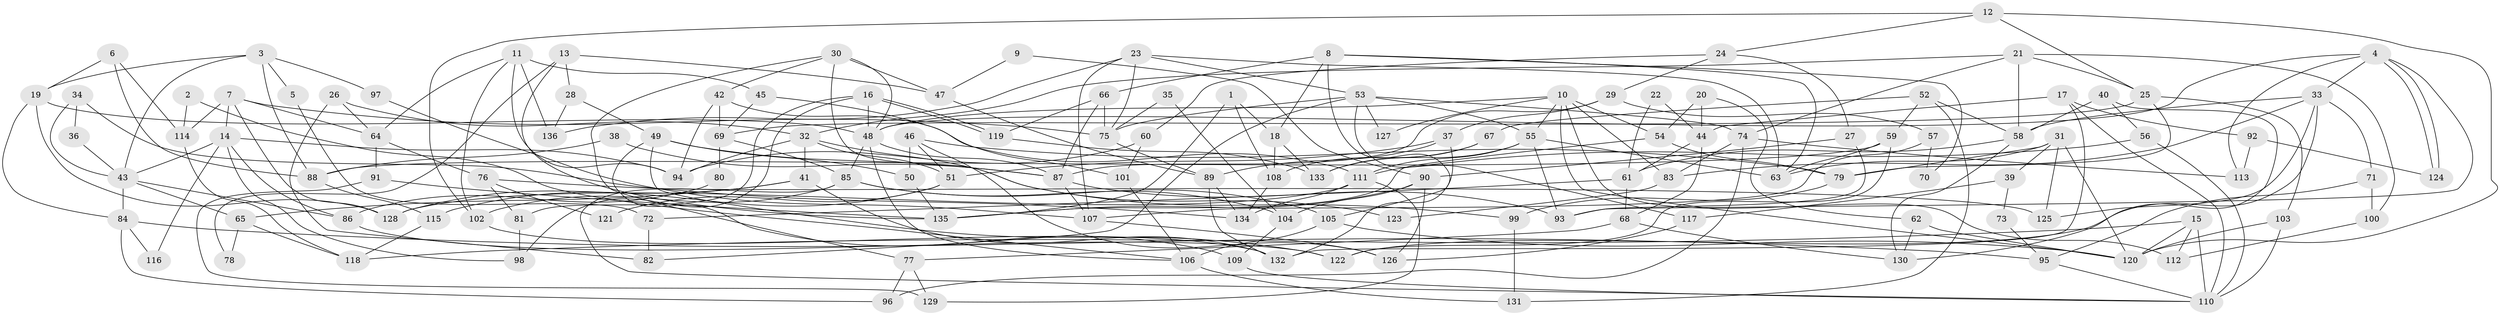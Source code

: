 // Generated by graph-tools (version 1.1) at 2025/36/03/09/25 02:36:16]
// undirected, 136 vertices, 272 edges
graph export_dot {
graph [start="1"]
  node [color=gray90,style=filled];
  1;
  2;
  3;
  4;
  5;
  6;
  7;
  8;
  9;
  10;
  11;
  12;
  13;
  14;
  15;
  16;
  17;
  18;
  19;
  20;
  21;
  22;
  23;
  24;
  25;
  26;
  27;
  28;
  29;
  30;
  31;
  32;
  33;
  34;
  35;
  36;
  37;
  38;
  39;
  40;
  41;
  42;
  43;
  44;
  45;
  46;
  47;
  48;
  49;
  50;
  51;
  52;
  53;
  54;
  55;
  56;
  57;
  58;
  59;
  60;
  61;
  62;
  63;
  64;
  65;
  66;
  67;
  68;
  69;
  70;
  71;
  72;
  73;
  74;
  75;
  76;
  77;
  78;
  79;
  80;
  81;
  82;
  83;
  84;
  85;
  86;
  87;
  88;
  89;
  90;
  91;
  92;
  93;
  94;
  95;
  96;
  97;
  98;
  99;
  100;
  101;
  102;
  103;
  104;
  105;
  106;
  107;
  108;
  109;
  110;
  111;
  112;
  113;
  114;
  115;
  116;
  117;
  118;
  119;
  120;
  121;
  122;
  123;
  124;
  125;
  126;
  127;
  128;
  129;
  130;
  131;
  132;
  133;
  134;
  135;
  136;
  1 -- 135;
  1 -- 108;
  1 -- 18;
  2 -- 106;
  2 -- 114;
  3 -- 19;
  3 -- 43;
  3 -- 5;
  3 -- 88;
  3 -- 97;
  4 -- 48;
  4 -- 124;
  4 -- 124;
  4 -- 33;
  4 -- 93;
  4 -- 113;
  5 -- 72;
  6 -- 88;
  6 -- 114;
  6 -- 19;
  7 -- 14;
  7 -- 128;
  7 -- 64;
  7 -- 75;
  7 -- 114;
  8 -- 66;
  8 -- 63;
  8 -- 18;
  8 -- 70;
  8 -- 132;
  9 -- 47;
  9 -- 90;
  10 -- 112;
  10 -- 83;
  10 -- 48;
  10 -- 54;
  10 -- 55;
  10 -- 120;
  10 -- 127;
  11 -- 45;
  11 -- 94;
  11 -- 64;
  11 -- 102;
  11 -- 136;
  12 -- 25;
  12 -- 120;
  12 -- 24;
  12 -- 102;
  13 -- 28;
  13 -- 135;
  13 -- 47;
  13 -- 78;
  14 -- 94;
  14 -- 43;
  14 -- 86;
  14 -- 98;
  14 -- 116;
  15 -- 120;
  15 -- 118;
  15 -- 110;
  15 -- 112;
  16 -- 48;
  16 -- 119;
  16 -- 119;
  16 -- 81;
  16 -- 98;
  17 -- 132;
  17 -- 110;
  17 -- 44;
  17 -- 92;
  18 -- 108;
  18 -- 133;
  19 -- 48;
  19 -- 84;
  19 -- 128;
  20 -- 54;
  20 -- 62;
  20 -- 44;
  21 -- 32;
  21 -- 25;
  21 -- 58;
  21 -- 74;
  21 -- 100;
  22 -- 44;
  22 -- 61;
  23 -- 75;
  23 -- 63;
  23 -- 53;
  23 -- 107;
  23 -- 136;
  24 -- 29;
  24 -- 27;
  24 -- 60;
  25 -- 103;
  25 -- 79;
  25 -- 69;
  26 -- 32;
  26 -- 64;
  26 -- 82;
  27 -- 93;
  27 -- 90;
  28 -- 136;
  28 -- 49;
  29 -- 37;
  29 -- 87;
  29 -- 57;
  30 -- 48;
  30 -- 47;
  30 -- 42;
  30 -- 77;
  30 -- 123;
  31 -- 63;
  31 -- 125;
  31 -- 39;
  31 -- 79;
  31 -- 120;
  32 -- 41;
  32 -- 51;
  32 -- 94;
  32 -- 99;
  33 -- 58;
  33 -- 71;
  33 -- 83;
  33 -- 122;
  33 -- 125;
  34 -- 134;
  34 -- 43;
  34 -- 36;
  35 -- 104;
  35 -- 75;
  36 -- 43;
  37 -- 89;
  37 -- 105;
  37 -- 51;
  38 -- 88;
  38 -- 87;
  39 -- 117;
  39 -- 73;
  40 -- 56;
  40 -- 130;
  40 -- 58;
  41 -- 128;
  41 -- 132;
  41 -- 65;
  42 -- 69;
  42 -- 94;
  42 -- 111;
  43 -- 86;
  43 -- 84;
  43 -- 65;
  44 -- 61;
  44 -- 68;
  45 -- 69;
  45 -- 101;
  46 -- 79;
  46 -- 50;
  46 -- 51;
  46 -- 126;
  47 -- 89;
  48 -- 87;
  48 -- 85;
  48 -- 106;
  49 -- 109;
  49 -- 87;
  49 -- 50;
  49 -- 122;
  50 -- 135;
  51 -- 115;
  51 -- 121;
  52 -- 58;
  52 -- 67;
  52 -- 59;
  52 -- 131;
  53 -- 55;
  53 -- 74;
  53 -- 75;
  53 -- 82;
  53 -- 117;
  53 -- 127;
  54 -- 79;
  54 -- 135;
  55 -- 133;
  55 -- 63;
  55 -- 93;
  55 -- 111;
  56 -- 110;
  56 -- 111;
  57 -- 107;
  57 -- 70;
  58 -- 61;
  58 -- 130;
  59 -- 122;
  59 -- 63;
  59 -- 88;
  60 -- 94;
  60 -- 101;
  61 -- 68;
  61 -- 72;
  62 -- 120;
  62 -- 130;
  64 -- 76;
  64 -- 91;
  65 -- 78;
  65 -- 118;
  66 -- 87;
  66 -- 75;
  66 -- 119;
  67 -- 133;
  67 -- 108;
  68 -- 77;
  68 -- 130;
  69 -- 85;
  69 -- 80;
  71 -- 95;
  71 -- 100;
  72 -- 82;
  73 -- 95;
  74 -- 83;
  74 -- 96;
  74 -- 113;
  75 -- 89;
  76 -- 81;
  76 -- 121;
  76 -- 125;
  77 -- 96;
  77 -- 129;
  79 -- 99;
  80 -- 86;
  81 -- 98;
  83 -- 123;
  84 -- 96;
  84 -- 95;
  84 -- 116;
  85 -- 102;
  85 -- 104;
  85 -- 105;
  85 -- 110;
  86 -- 122;
  87 -- 107;
  87 -- 93;
  88 -- 115;
  89 -- 132;
  89 -- 134;
  90 -- 135;
  90 -- 104;
  90 -- 126;
  91 -- 129;
  91 -- 135;
  92 -- 113;
  92 -- 124;
  95 -- 110;
  97 -- 107;
  99 -- 131;
  100 -- 112;
  101 -- 106;
  102 -- 132;
  103 -- 110;
  103 -- 120;
  104 -- 109;
  105 -- 120;
  105 -- 106;
  106 -- 131;
  107 -- 126;
  108 -- 134;
  109 -- 110;
  111 -- 128;
  111 -- 129;
  111 -- 134;
  114 -- 118;
  115 -- 118;
  117 -- 126;
  119 -- 133;
}
